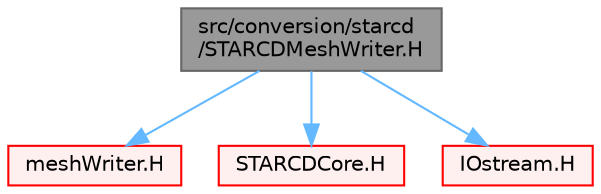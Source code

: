 digraph "src/conversion/starcd/STARCDMeshWriter.H"
{
 // LATEX_PDF_SIZE
  bgcolor="transparent";
  edge [fontname=Helvetica,fontsize=10,labelfontname=Helvetica,labelfontsize=10];
  node [fontname=Helvetica,fontsize=10,shape=box,height=0.2,width=0.4];
  Node1 [id="Node000001",label="src/conversion/starcd\l/STARCDMeshWriter.H",height=0.2,width=0.4,color="gray40", fillcolor="grey60", style="filled", fontcolor="black",tooltip=" "];
  Node1 -> Node2 [id="edge1_Node000001_Node000002",color="steelblue1",style="solid",tooltip=" "];
  Node2 [id="Node000002",label="meshWriter.H",height=0.2,width=0.4,color="red", fillcolor="#FFF0F0", style="filled",URL="$meshWriter_8H.html",tooltip=" "];
  Node1 -> Node293 [id="edge2_Node000001_Node000293",color="steelblue1",style="solid",tooltip=" "];
  Node293 [id="Node000293",label="STARCDCore.H",height=0.2,width=0.4,color="red", fillcolor="#FFF0F0", style="filled",URL="$STARCDCore_8H.html",tooltip=" "];
  Node1 -> Node66 [id="edge3_Node000001_Node000066",color="steelblue1",style="solid",tooltip=" "];
  Node66 [id="Node000066",label="IOstream.H",height=0.2,width=0.4,color="red", fillcolor="#FFF0F0", style="filled",URL="$IOstream_8H.html",tooltip=" "];
}
